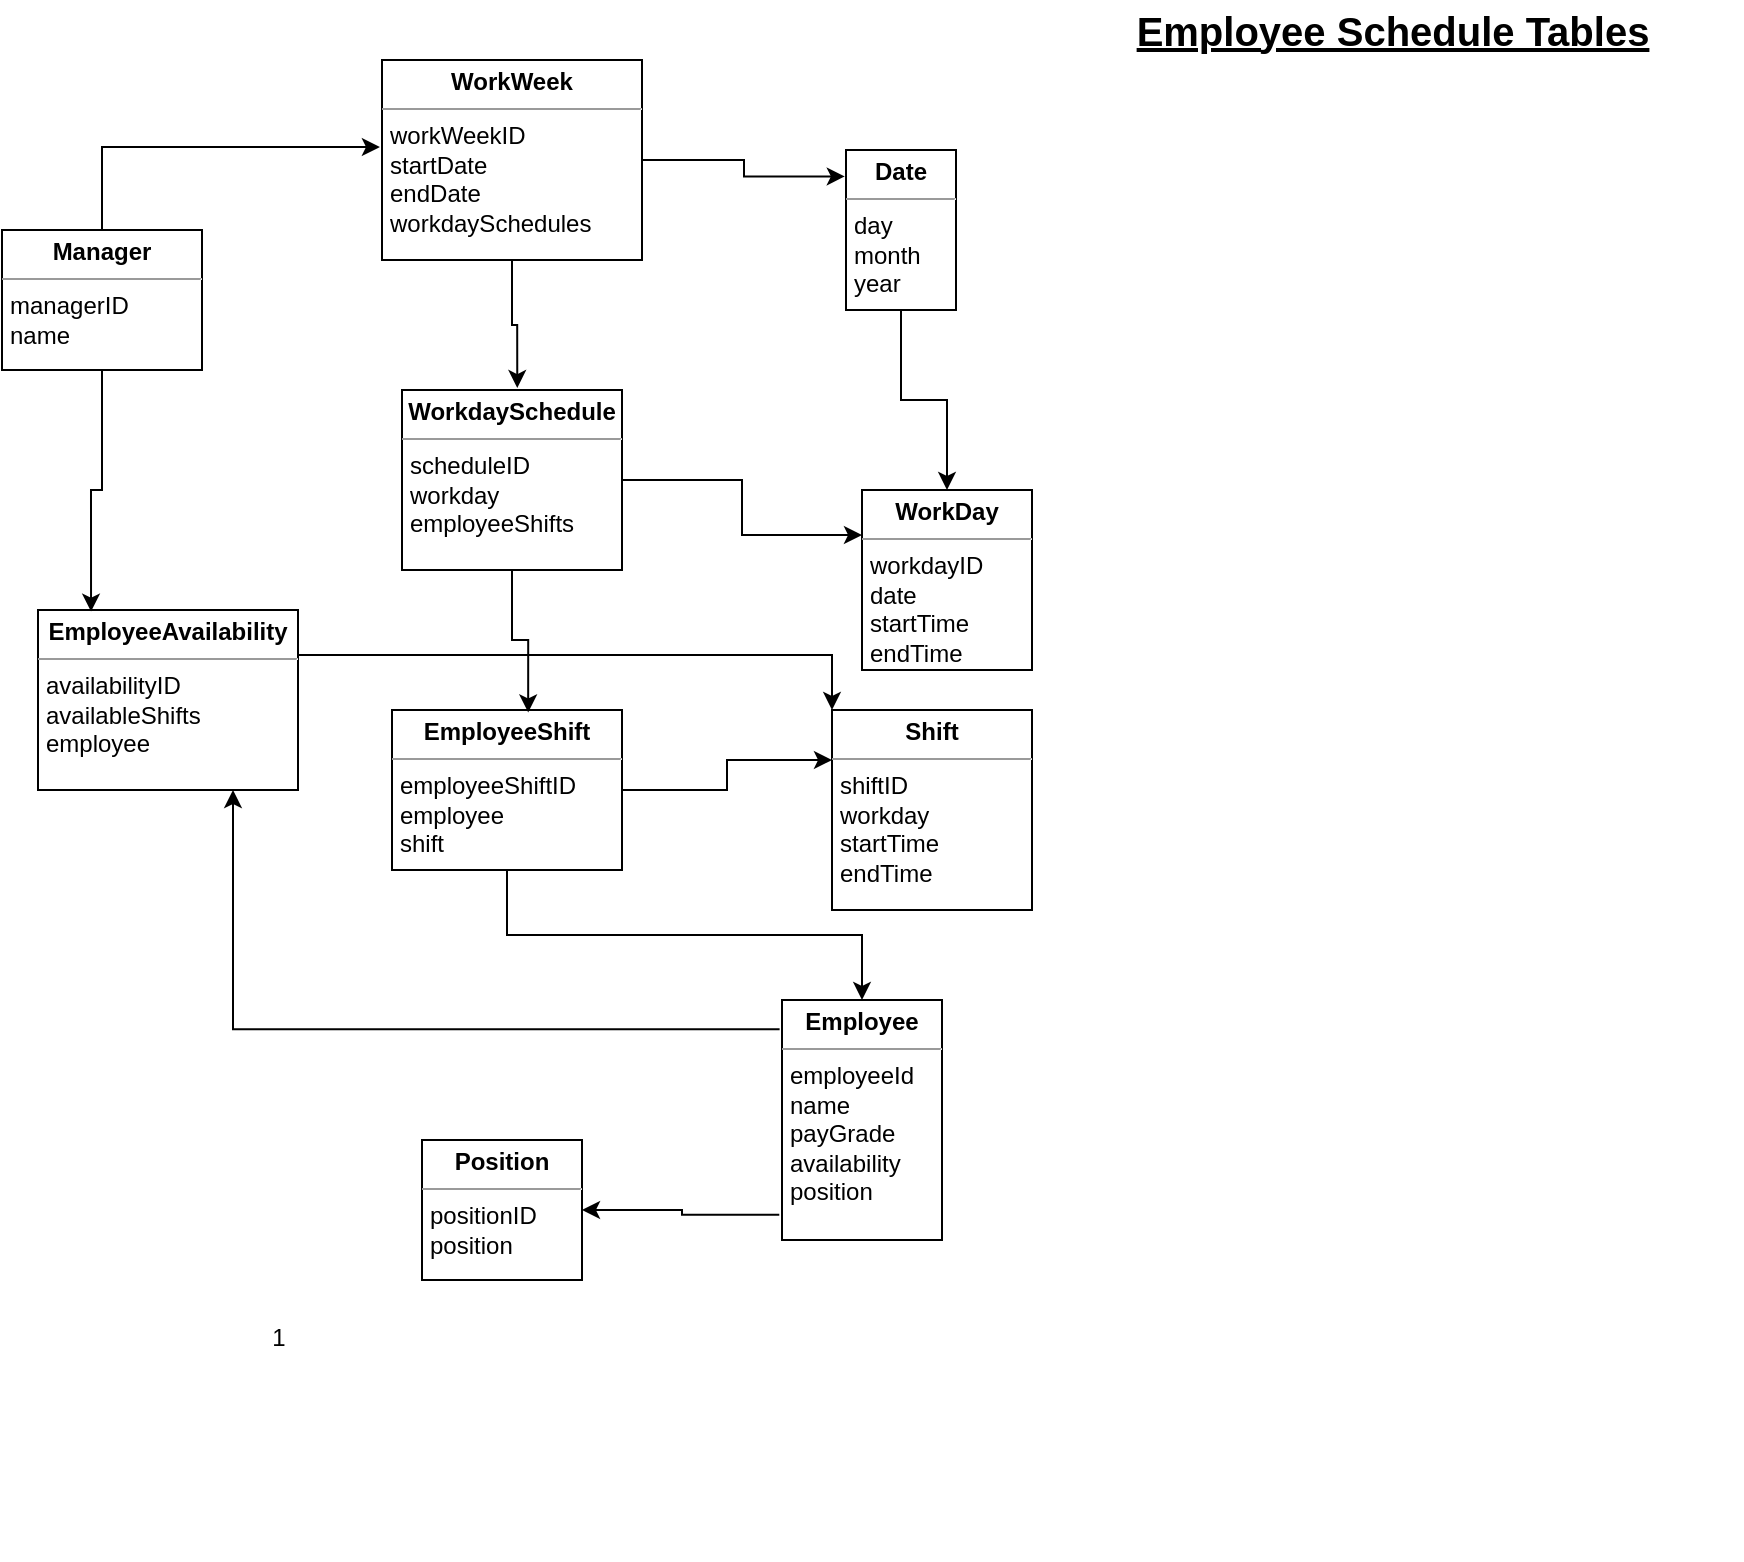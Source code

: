 <mxfile version="17.1.3" type="google" pages="4"><diagram id="C5RBs43oDa-KdzZeNtuy" name="Employee Schedule"><mxGraphModel grid="1" gridSize="10" guides="1" tooltips="1" connect="1" arrows="1" page="1" fold="1" pageScale="1" pageWidth="1169" pageHeight="827" math="0" shadow="0"><root><mxCell id="WIyWlLk6GJQsqaUBKTNV-0"/><mxCell id="WIyWlLk6GJQsqaUBKTNV-1" parent="WIyWlLk6GJQsqaUBKTNV-0"/><mxCell id="NzSDlfc_9E-A6BKNb-cK-6" value="" style="group" connectable="0" vertex="1" parent="WIyWlLk6GJQsqaUBKTNV-1"><mxGeometry x="-1110" y="20" width="870" height="780" as="geometry"/></mxCell><mxCell id="8jiOzHcj_IJaWcuc78f1-47" value="1" style="text;html=1;align=center;verticalAlign=middle;resizable=0;points=[];autosize=1;strokeColor=none;fillColor=none;" vertex="1" parent="NzSDlfc_9E-A6BKNb-cK-6"><mxGeometry x="128" y="659" width="20" height="20" as="geometry"/></mxCell><mxCell id="NzSDlfc_9E-A6BKNb-cK-5" value="" style="group" connectable="0" vertex="1" parent="NzSDlfc_9E-A6BKNb-cK-6"><mxGeometry width="870" height="780" as="geometry"/></mxCell><mxCell id="8jiOzHcj_IJaWcuc78f1-1" value="&lt;p style=&quot;margin: 0px ; margin-top: 4px ; text-align: center&quot;&gt;&lt;b&gt;EmployeeAvailability&lt;/b&gt;&lt;/p&gt;&lt;hr size=&quot;1&quot;&gt;&lt;p style=&quot;margin: 0px ; margin-left: 4px&quot;&gt;availabilityID&lt;/p&gt;&lt;p style=&quot;margin: 0px ; margin-left: 4px&quot;&gt;availableShifts&lt;/p&gt;&lt;p style=&quot;margin: 0px ; margin-left: 4px&quot;&gt;employee&lt;/p&gt;" style="verticalAlign=top;align=left;overflow=fill;fontSize=12;fontFamily=Helvetica;html=1;" vertex="1" parent="NzSDlfc_9E-A6BKNb-cK-5"><mxGeometry x="18" y="305" width="130" height="90" as="geometry"/></mxCell><mxCell id="8jiOzHcj_IJaWcuc78f1-4" value="&lt;p style=&quot;margin: 0px ; margin-top: 4px ; text-align: center&quot;&gt;&lt;b&gt;EmployeeShift&lt;/b&gt;&lt;/p&gt;&lt;hr size=&quot;1&quot;&gt;&lt;p style=&quot;margin: 0px ; margin-left: 4px&quot;&gt;employeeShiftID&lt;/p&gt;&lt;p style=&quot;margin: 0px ; margin-left: 4px&quot;&gt;employee&lt;/p&gt;&lt;p style=&quot;margin: 0px ; margin-left: 4px&quot;&gt;shift&lt;/p&gt;" style="verticalAlign=top;align=left;overflow=fill;fontSize=12;fontFamily=Helvetica;html=1;" vertex="1" parent="NzSDlfc_9E-A6BKNb-cK-5"><mxGeometry x="195" y="355" width="115" height="80" as="geometry"/></mxCell><mxCell id="8jiOzHcj_IJaWcuc78f1-6" value="&lt;p style=&quot;margin: 0px ; margin-top: 4px ; text-align: center&quot;&gt;&lt;b&gt;Shift&lt;/b&gt;&lt;/p&gt;&lt;hr size=&quot;1&quot;&gt;&lt;p style=&quot;margin: 0px ; margin-left: 4px&quot;&gt;shiftID&lt;/p&gt;&lt;p style=&quot;margin: 0px ; margin-left: 4px&quot;&gt;workday&lt;/p&gt;&lt;p style=&quot;margin: 0px ; margin-left: 4px&quot;&gt;startTime&lt;/p&gt;&lt;p style=&quot;margin: 0px ; margin-left: 4px&quot;&gt;endTime&lt;/p&gt;" style="verticalAlign=top;align=left;overflow=fill;fontSize=12;fontFamily=Helvetica;html=1;" vertex="1" parent="NzSDlfc_9E-A6BKNb-cK-5"><mxGeometry x="415" y="355" width="100" height="100" as="geometry"/></mxCell><mxCell id="NzSDlfc_9E-A6BKNb-cK-4" style="edgeStyle=orthogonalEdgeStyle;rounded=0;orthogonalLoop=1;jettySize=auto;html=1;exitX=1;exitY=0.25;exitDx=0;exitDy=0;entryX=0;entryY=0;entryDx=0;entryDy=0;" edge="1" parent="NzSDlfc_9E-A6BKNb-cK-5" source="8jiOzHcj_IJaWcuc78f1-1" target="8jiOzHcj_IJaWcuc78f1-6"><mxGeometry relative="1" as="geometry"/></mxCell><mxCell id="NzSDlfc_9E-A6BKNb-cK-3" style="edgeStyle=orthogonalEdgeStyle;rounded=0;orthogonalLoop=1;jettySize=auto;html=1;exitX=1;exitY=0.5;exitDx=0;exitDy=0;entryX=0;entryY=0.25;entryDx=0;entryDy=0;" edge="1" parent="NzSDlfc_9E-A6BKNb-cK-5" source="8jiOzHcj_IJaWcuc78f1-4" target="8jiOzHcj_IJaWcuc78f1-6"><mxGeometry relative="1" as="geometry"/></mxCell><mxCell id="8jiOzHcj_IJaWcuc78f1-8" value="&lt;p style=&quot;margin: 0px ; margin-top: 4px ; text-align: center&quot;&gt;&lt;b&gt;WorkDay&lt;/b&gt;&lt;/p&gt;&lt;hr size=&quot;1&quot;&gt;&lt;p style=&quot;margin: 0px ; margin-left: 4px&quot;&gt;workdayID&lt;/p&gt;&lt;p style=&quot;margin: 0px ; margin-left: 4px&quot;&gt;date&lt;/p&gt;&lt;p style=&quot;margin: 0px ; margin-left: 4px&quot;&gt;startTime&lt;/p&gt;&lt;p style=&quot;margin: 0px ; margin-left: 4px&quot;&gt;endTime&lt;/p&gt;" style="verticalAlign=top;align=left;overflow=fill;fontSize=12;fontFamily=Helvetica;html=1;" vertex="1" parent="NzSDlfc_9E-A6BKNb-cK-5"><mxGeometry x="430" y="245" width="85" height="90" as="geometry"/></mxCell><mxCell id="NzSDlfc_9E-A6BKNb-cK-1" style="edgeStyle=orthogonalEdgeStyle;rounded=0;orthogonalLoop=1;jettySize=auto;html=1;exitX=0.5;exitY=1;exitDx=0;exitDy=0;entryX=0.5;entryY=0;entryDx=0;entryDy=0;" edge="1" parent="NzSDlfc_9E-A6BKNb-cK-5" source="8jiOzHcj_IJaWcuc78f1-9" target="8jiOzHcj_IJaWcuc78f1-8"><mxGeometry relative="1" as="geometry"/></mxCell><mxCell id="8jiOzHcj_IJaWcuc78f1-9" value="&lt;p style=&quot;margin: 0px ; margin-top: 4px ; text-align: center&quot;&gt;&lt;b&gt;Date&lt;/b&gt;&lt;/p&gt;&lt;hr size=&quot;1&quot;&gt;&lt;p style=&quot;margin: 0px ; margin-left: 4px&quot;&gt;&lt;span&gt;day&lt;/span&gt;&lt;/p&gt;&lt;p style=&quot;margin: 0px 0px 0px 4px&quot;&gt;month&lt;/p&gt;&lt;p style=&quot;margin: 0px 0px 0px 4px&quot;&gt;year&lt;/p&gt;" style="verticalAlign=top;align=left;overflow=fill;fontSize=12;fontFamily=Helvetica;html=1;" vertex="1" parent="NzSDlfc_9E-A6BKNb-cK-5"><mxGeometry x="422" y="75" width="55" height="80" as="geometry"/></mxCell><mxCell id="8jiOzHcj_IJaWcuc78f1-11" style="edgeStyle=orthogonalEdgeStyle;rounded=0;orthogonalLoop=1;jettySize=auto;html=1;exitX=0.5;exitY=1;exitDx=0;exitDy=0;entryX=0.592;entryY=0.015;entryDx=0;entryDy=0;entryPerimeter=0;" edge="1" parent="NzSDlfc_9E-A6BKNb-cK-5" source="8jiOzHcj_IJaWcuc78f1-13" target="8jiOzHcj_IJaWcuc78f1-4"><mxGeometry relative="1" as="geometry"/></mxCell><mxCell id="NzSDlfc_9E-A6BKNb-cK-2" style="edgeStyle=orthogonalEdgeStyle;rounded=0;orthogonalLoop=1;jettySize=auto;html=1;exitX=1;exitY=0.5;exitDx=0;exitDy=0;entryX=0;entryY=0.25;entryDx=0;entryDy=0;" edge="1" parent="NzSDlfc_9E-A6BKNb-cK-5" source="8jiOzHcj_IJaWcuc78f1-13" target="8jiOzHcj_IJaWcuc78f1-8"><mxGeometry relative="1" as="geometry"/></mxCell><mxCell id="8jiOzHcj_IJaWcuc78f1-13" value="&lt;p style=&quot;margin: 0px ; margin-top: 4px ; text-align: center&quot;&gt;&lt;b&gt;WorkdaySchedule&lt;/b&gt;&lt;/p&gt;&lt;hr size=&quot;1&quot;&gt;&lt;p style=&quot;margin: 0px ; margin-left: 4px&quot;&gt;scheduleID&lt;/p&gt;&lt;p style=&quot;margin: 0px ; margin-left: 4px&quot;&gt;workday&lt;/p&gt;&lt;p style=&quot;margin: 0px ; margin-left: 4px&quot;&gt;employeeShifts&lt;/p&gt;" style="verticalAlign=top;align=left;overflow=fill;fontSize=12;fontFamily=Helvetica;html=1;" vertex="1" parent="NzSDlfc_9E-A6BKNb-cK-5"><mxGeometry x="200" y="195" width="110" height="90" as="geometry"/></mxCell><mxCell id="8jiOzHcj_IJaWcuc78f1-14" style="edgeStyle=orthogonalEdgeStyle;rounded=0;orthogonalLoop=1;jettySize=auto;html=1;exitX=0.5;exitY=1;exitDx=0;exitDy=0;entryX=0.524;entryY=-0.011;entryDx=0;entryDy=0;entryPerimeter=0;" edge="1" parent="NzSDlfc_9E-A6BKNb-cK-5" source="8jiOzHcj_IJaWcuc78f1-16" target="8jiOzHcj_IJaWcuc78f1-13"><mxGeometry relative="1" as="geometry"/></mxCell><mxCell id="8jiOzHcj_IJaWcuc78f1-15" style="edgeStyle=orthogonalEdgeStyle;rounded=0;orthogonalLoop=1;jettySize=auto;html=1;exitX=1;exitY=0.5;exitDx=0;exitDy=0;entryX=-0.011;entryY=0.165;entryDx=0;entryDy=0;entryPerimeter=0;" edge="1" parent="NzSDlfc_9E-A6BKNb-cK-5" source="8jiOzHcj_IJaWcuc78f1-16" target="8jiOzHcj_IJaWcuc78f1-9"><mxGeometry relative="1" as="geometry"/></mxCell><mxCell id="8jiOzHcj_IJaWcuc78f1-16" value="&lt;p style=&quot;margin: 0px ; margin-top: 4px ; text-align: center&quot;&gt;&lt;b&gt;WorkWeek&lt;/b&gt;&lt;/p&gt;&lt;hr size=&quot;1&quot;&gt;&lt;p style=&quot;margin: 0px ; margin-left: 4px&quot;&gt;workWeekID&lt;/p&gt;&lt;p style=&quot;margin: 0px ; margin-left: 4px&quot;&gt;startDate&lt;/p&gt;&lt;p style=&quot;margin: 0px ; margin-left: 4px&quot;&gt;endDate&lt;/p&gt;&lt;p style=&quot;margin: 0px ; margin-left: 4px&quot;&gt;workdaySchedules&lt;/p&gt;" style="verticalAlign=top;align=left;overflow=fill;fontSize=12;fontFamily=Helvetica;html=1;" vertex="1" parent="NzSDlfc_9E-A6BKNb-cK-5"><mxGeometry x="190" y="30" width="130" height="100" as="geometry"/></mxCell><mxCell id="8jiOzHcj_IJaWcuc78f1-17" style="edgeStyle=orthogonalEdgeStyle;rounded=0;orthogonalLoop=1;jettySize=auto;html=1;exitX=0.5;exitY=1;exitDx=0;exitDy=0;entryX=0.204;entryY=0.009;entryDx=0;entryDy=0;entryPerimeter=0;" edge="1" parent="NzSDlfc_9E-A6BKNb-cK-5" source="8jiOzHcj_IJaWcuc78f1-19" target="8jiOzHcj_IJaWcuc78f1-1"><mxGeometry relative="1" as="geometry"/></mxCell><mxCell id="8jiOzHcj_IJaWcuc78f1-18" style="edgeStyle=orthogonalEdgeStyle;rounded=0;orthogonalLoop=1;jettySize=auto;html=1;exitX=0.5;exitY=0;exitDx=0;exitDy=0;entryX=-0.008;entryY=0.435;entryDx=0;entryDy=0;entryPerimeter=0;" edge="1" parent="NzSDlfc_9E-A6BKNb-cK-5" source="8jiOzHcj_IJaWcuc78f1-19" target="8jiOzHcj_IJaWcuc78f1-16"><mxGeometry relative="1" as="geometry"/></mxCell><mxCell id="8jiOzHcj_IJaWcuc78f1-19" value="&lt;p style=&quot;margin: 0px ; margin-top: 4px ; text-align: center&quot;&gt;&lt;b&gt;Manager&lt;/b&gt;&lt;/p&gt;&lt;hr size=&quot;1&quot;&gt;&lt;p style=&quot;margin: 0px ; margin-left: 4px&quot;&gt;managerID&lt;/p&gt;&lt;p style=&quot;margin: 0px ; margin-left: 4px&quot;&gt;name&lt;/p&gt;&lt;p style=&quot;margin: 0px ; margin-left: 4px&quot;&gt;&lt;br&gt;&lt;/p&gt;" style="verticalAlign=top;align=left;overflow=fill;fontSize=12;fontFamily=Helvetica;html=1;" vertex="1" parent="NzSDlfc_9E-A6BKNb-cK-5"><mxGeometry y="115" width="100" height="70" as="geometry"/></mxCell><mxCell id="8jiOzHcj_IJaWcuc78f1-68" value="&lt;b&gt;&lt;u&gt;Employee Schedule Tables&lt;/u&gt;&lt;/b&gt;" style="text;html=1;align=center;verticalAlign=middle;resizable=0;points=[];autosize=1;strokeColor=none;fillColor=none;fontSize=20;" vertex="1" parent="NzSDlfc_9E-A6BKNb-cK-5"><mxGeometry x="560" width="270" height="30" as="geometry"/></mxCell><mxCell id="8jiOzHcj_IJaWcuc78f1-50" value="" style="group" connectable="0" vertex="1" parent="NzSDlfc_9E-A6BKNb-cK-5"><mxGeometry x="60" y="410" width="590" height="370" as="geometry"/></mxCell><mxCell id="8jiOzHcj_IJaWcuc78f1-51" value="&lt;p style=&quot;margin: 0px ; margin-top: 4px ; text-align: center&quot;&gt;&lt;b&gt;Employee&lt;/b&gt;&lt;/p&gt;&lt;hr size=&quot;1&quot;&gt;&lt;p style=&quot;margin: 0px ; margin-left: 4px&quot;&gt;employeeId&lt;/p&gt;&lt;p style=&quot;margin: 0px ; margin-left: 4px&quot;&gt;name&lt;/p&gt;&lt;p style=&quot;margin: 0px ; margin-left: 4px&quot;&gt;payGrade&lt;/p&gt;&lt;p style=&quot;margin: 0px ; margin-left: 4px&quot;&gt;availability&lt;/p&gt;&lt;p style=&quot;margin: 0px ; margin-left: 4px&quot;&gt;position&lt;/p&gt;" style="verticalAlign=top;align=left;overflow=fill;fontSize=12;fontFamily=Helvetica;html=1;" vertex="1" parent="8jiOzHcj_IJaWcuc78f1-50"><mxGeometry x="330" y="90" width="80" height="120" as="geometry"/></mxCell><mxCell id="8jiOzHcj_IJaWcuc78f1-52" value="&lt;p style=&quot;margin: 0px ; margin-top: 4px ; text-align: center&quot;&gt;&lt;b&gt;Position&lt;/b&gt;&lt;/p&gt;&lt;hr size=&quot;1&quot;&gt;&lt;p style=&quot;margin: 0px ; margin-left: 4px&quot;&gt;positionID&lt;/p&gt;&lt;p style=&quot;margin: 0px ; margin-left: 4px&quot;&gt;position&lt;/p&gt;" style="verticalAlign=top;align=left;overflow=fill;fontSize=12;fontFamily=Helvetica;html=1;" vertex="1" parent="8jiOzHcj_IJaWcuc78f1-50"><mxGeometry x="150" y="160" width="80" height="70" as="geometry"/></mxCell><mxCell id="8jiOzHcj_IJaWcuc78f1-53" style="edgeStyle=orthogonalEdgeStyle;rounded=0;orthogonalLoop=1;jettySize=auto;html=1;exitX=-0.017;exitY=0.895;exitDx=0;exitDy=0;entryX=1;entryY=0.5;entryDx=0;entryDy=0;exitPerimeter=0;" edge="1" parent="8jiOzHcj_IJaWcuc78f1-50" source="8jiOzHcj_IJaWcuc78f1-51" target="8jiOzHcj_IJaWcuc78f1-52"><mxGeometry relative="1" as="geometry"/></mxCell><mxCell id="8jiOzHcj_IJaWcuc78f1-2" style="edgeStyle=orthogonalEdgeStyle;rounded=0;orthogonalLoop=1;jettySize=auto;html=1;exitX=-0.015;exitY=0.122;exitDx=0;exitDy=0;entryX=0.75;entryY=1;entryDx=0;entryDy=0;exitPerimeter=0;" edge="1" parent="NzSDlfc_9E-A6BKNb-cK-5" source="8jiOzHcj_IJaWcuc78f1-51" target="8jiOzHcj_IJaWcuc78f1-1"><mxGeometry relative="1" as="geometry"/></mxCell><mxCell id="8jiOzHcj_IJaWcuc78f1-69" style="edgeStyle=orthogonalEdgeStyle;rounded=0;orthogonalLoop=1;jettySize=auto;html=1;exitX=0.5;exitY=1;exitDx=0;exitDy=0;entryX=0.5;entryY=0;entryDx=0;entryDy=0;" edge="1" parent="NzSDlfc_9E-A6BKNb-cK-5" source="8jiOzHcj_IJaWcuc78f1-4" target="8jiOzHcj_IJaWcuc78f1-51"><mxGeometry relative="1" as="geometry"/></mxCell></root></mxGraphModel></diagram><diagram id="Nsyc-Ehpn8bbCXjUbCZs" name="Reservations and Tables"><mxGraphModel grid="1" gridSize="10" guides="1" tooltips="1" connect="1" arrows="1" page="1" fold="1" pageScale="1" pageWidth="1100" pageHeight="850" math="0" shadow="0"><root><mxCell id="SaSUwo2gwhYT_R79XDU6-0"/><mxCell id="SaSUwo2gwhYT_R79XDU6-1" parent="SaSUwo2gwhYT_R79XDU6-0"/><mxCell id="ZOsoFyjboy1UtVs_BLbe-10" style="edgeStyle=orthogonalEdgeStyle;rounded=0;orthogonalLoop=1;jettySize=auto;html=1;entryX=0.6;entryY=1.022;entryDx=0;entryDy=0;entryPerimeter=0;endArrow=none;endFill=0;" parent="SaSUwo2gwhYT_R79XDU6-1" source="ZOsoFyjboy1UtVs_BLbe-0" target="ZOsoFyjboy1UtVs_BLbe-2" edge="1"><mxGeometry relative="1" as="geometry"/></mxCell><mxCell id="ZOsoFyjboy1UtVs_BLbe-0" value="&lt;p style=&quot;margin: 0px ; margin-top: 6px ; text-align: center&quot;&gt;&lt;b&gt;ReservationSystem&lt;/b&gt;&lt;br&gt;&lt;/p&gt;&lt;hr&gt;&lt;p style=&quot;margin: 0px ; margin-left: 8px&quot;&gt;systemId&lt;/p&gt;&lt;p style=&quot;margin: 0px ; margin-left: 8px&quot;&gt;policyId&lt;/p&gt;&lt;p style=&quot;margin: 0px ; margin-left: 8px&quot;&gt;reservationId&lt;br&gt;&lt;/p&gt;&lt;p style=&quot;margin: 0px ; margin-left: 8px&quot;&gt;&lt;br&gt;&lt;/p&gt;" style="align=left;overflow=fill;html=1;dropTarget=0;" parent="SaSUwo2gwhYT_R79XDU6-1" vertex="1"><mxGeometry x="410" y="190" width="130" height="90" as="geometry"/></mxCell><mxCell id="ZOsoFyjboy1UtVs_BLbe-17" style="edgeStyle=orthogonalEdgeStyle;rounded=0;orthogonalLoop=1;jettySize=auto;html=1;endArrow=none;endFill=0;" parent="SaSUwo2gwhYT_R79XDU6-1" source="ZOsoFyjboy1UtVs_BLbe-1" target="ZOsoFyjboy1UtVs_BLbe-0" edge="1"><mxGeometry relative="1" as="geometry"/></mxCell><mxCell id="ZOsoFyjboy1UtVs_BLbe-1" value="&lt;p style=&quot;margin: 0px ; margin-top: 6px ; text-align: center&quot;&gt;&lt;b&gt;ResturantStore&lt;/b&gt;&lt;br&gt;&lt;/p&gt;&lt;hr&gt;&lt;p style=&quot;margin: 0px ; margin-left: 8px&quot;&gt;storeId&lt;/p&gt;&lt;p style=&quot;margin: 0px ; margin-left: 8px&quot;&gt;Name&lt;/p&gt;&lt;p style=&quot;margin: 0px ; margin-left: 8px&quot;&gt;reservationSystem&lt;br&gt;&lt;/p&gt;&lt;p style=&quot;margin: 0px ; margin-left: 8px&quot;&gt;&lt;br&gt;&lt;/p&gt;" style="align=left;overflow=fill;html=1;dropTarget=0;" parent="SaSUwo2gwhYT_R79XDU6-1" vertex="1"><mxGeometry x="200" y="190" width="110" height="90" as="geometry"/></mxCell><mxCell id="ZOsoFyjboy1UtVs_BLbe-2" value="&lt;p style=&quot;margin: 0px ; margin-top: 6px ; text-align: center&quot;&gt;&lt;b&gt;ReservationPolicy&lt;/b&gt;&lt;br&gt;&lt;/p&gt;&lt;hr&gt;&lt;p style=&quot;margin: 0px ; margin-left: 8px&quot;&gt;policyId&lt;/p&gt;&lt;p style=&quot;margin: 0px ; margin-left: 8px&quot;&gt;isTimeLimit&lt;/p&gt;&lt;p style=&quot;margin: 0px ; margin-left: 8px&quot;&gt;rate_limit&lt;/p&gt;&lt;p style=&quot;margin: 0px ; margin-left: 8px&quot;&gt;...&lt;br&gt;&lt;/p&gt;&lt;p style=&quot;margin: 0px ; margin-left: 8px&quot;&gt;&lt;br&gt;&lt;/p&gt;" style="align=left;overflow=fill;html=1;dropTarget=0;" parent="SaSUwo2gwhYT_R79XDU6-1" vertex="1"><mxGeometry x="409" y="20" width="110" height="100" as="geometry"/></mxCell><mxCell id="ZOsoFyjboy1UtVs_BLbe-13" style="edgeStyle=orthogonalEdgeStyle;rounded=0;orthogonalLoop=1;jettySize=auto;html=1;entryX=0.5;entryY=1;entryDx=0;entryDy=0;endArrow=none;endFill=0;" parent="SaSUwo2gwhYT_R79XDU6-1" source="ZOsoFyjboy1UtVs_BLbe-4" target="ZOsoFyjboy1UtVs_BLbe-11" edge="1"><mxGeometry relative="1" as="geometry"/></mxCell><mxCell id="ZOsoFyjboy1UtVs_BLbe-4" value="&lt;p style=&quot;margin: 0px ; margin-top: 6px ; text-align: center&quot;&gt;&lt;b&gt;ReservationCust&lt;/b&gt;&lt;br&gt;&lt;/p&gt;&lt;hr&gt;&lt;p style=&quot;margin: 0px ; margin-left: 8px&quot;&gt;reservationId&lt;/p&gt;&lt;p style=&quot;margin: 0px ; margin-left: 8px&quot;&gt;customerId&lt;br&gt;&lt;/p&gt;&lt;p style=&quot;margin: 0px ; margin-left: 8px&quot;&gt;&lt;br&gt;&lt;/p&gt;" style="align=left;overflow=fill;html=1;dropTarget=0;" parent="SaSUwo2gwhYT_R79XDU6-1" vertex="1"><mxGeometry x="420" y="510" width="110" height="90" as="geometry"/></mxCell><mxCell id="ZOsoFyjboy1UtVs_BLbe-12" style="edgeStyle=orthogonalEdgeStyle;rounded=0;orthogonalLoop=1;jettySize=auto;html=1;entryX=0.5;entryY=1;entryDx=0;entryDy=0;endArrow=none;endFill=0;" parent="SaSUwo2gwhYT_R79XDU6-1" source="ZOsoFyjboy1UtVs_BLbe-5" target="ZOsoFyjboy1UtVs_BLbe-4" edge="1"><mxGeometry relative="1" as="geometry"/></mxCell><mxCell id="ZOsoFyjboy1UtVs_BLbe-5" value="&lt;p style=&quot;margin: 0px ; margin-top: 6px ; text-align: center&quot;&gt;&lt;b&gt;Customer&lt;/b&gt;&lt;br&gt;&lt;/p&gt;&lt;hr&gt;&lt;p style=&quot;margin: 0px ; margin-left: 8px&quot;&gt;customerId&lt;br&gt;&lt;/p&gt;&lt;p style=&quot;margin: 0px ; margin-left: 8px&quot;&gt;name&lt;/p&gt;&lt;p style=&quot;margin: 0px ; margin-left: 8px&quot;&gt;&lt;br&gt;&lt;/p&gt;" style="align=left;overflow=fill;html=1;dropTarget=0;" parent="SaSUwo2gwhYT_R79XDU6-1" vertex="1"><mxGeometry x="420" y="650" width="110" height="90" as="geometry"/></mxCell><mxCell id="ZOsoFyjboy1UtVs_BLbe-6" value="&lt;p style=&quot;margin: 0px ; margin-top: 6px ; text-align: center&quot;&gt;&lt;b&gt;Timeline&lt;/b&gt;&lt;br&gt;&lt;/p&gt;&lt;hr&gt;&lt;p style=&quot;margin: 0px ; margin-left: 8px&quot;&gt;initial&lt;/p&gt;&lt;p style=&quot;margin: 0px ; margin-left: 8px&quot;&gt;date&lt;br&gt;&lt;/p&gt;&lt;p style=&quot;margin: 0px ; margin-left: 8px&quot;&gt;timeStart&lt;/p&gt;&lt;p style=&quot;margin: 0px ; margin-left: 8px&quot;&gt;timeEnd&lt;br&gt;&lt;/p&gt;" style="align=left;overflow=fill;html=1;dropTarget=0;" parent="SaSUwo2gwhYT_R79XDU6-1" vertex="1"><mxGeometry x="639" y="355" width="110" height="100" as="geometry"/></mxCell><mxCell id="ZOsoFyjboy1UtVs_BLbe-15" style="edgeStyle=orthogonalEdgeStyle;rounded=0;orthogonalLoop=1;jettySize=auto;html=1;entryX=0;entryY=0.5;entryDx=0;entryDy=0;endArrow=none;endFill=0;" parent="SaSUwo2gwhYT_R79XDU6-1" source="ZOsoFyjboy1UtVs_BLbe-7" target="ZOsoFyjboy1UtVs_BLbe-11" edge="1"><mxGeometry relative="1" as="geometry"/></mxCell><mxCell id="ZOsoFyjboy1UtVs_BLbe-7" value="&lt;p style=&quot;margin: 0px ; margin-top: 6px ; text-align: center&quot;&gt;&lt;b&gt;Table&lt;/b&gt;&lt;br&gt;&lt;/p&gt;&lt;hr&gt;&lt;p style=&quot;margin: 0px ; margin-left: 8px&quot;&gt;tableId&lt;/p&gt;&lt;p style=&quot;margin: 0px ; margin-left: 8px&quot;&gt;code&lt;/p&gt;&lt;p style=&quot;margin: 0px ; margin-left: 8px&quot;&gt;capacity&lt;br&gt;&lt;/p&gt;&lt;p style=&quot;margin: 0px ; margin-left: 8px&quot;&gt;&lt;br&gt;&lt;/p&gt;" style="align=left;overflow=fill;html=1;dropTarget=0;" parent="SaSUwo2gwhYT_R79XDU6-1" vertex="1"><mxGeometry x="200" y="360" width="110" height="90" as="geometry"/></mxCell><mxCell id="ZOsoFyjboy1UtVs_BLbe-14" style="edgeStyle=orthogonalEdgeStyle;rounded=0;orthogonalLoop=1;jettySize=auto;html=1;endArrow=none;endFill=0;" parent="SaSUwo2gwhYT_R79XDU6-1" source="ZOsoFyjboy1UtVs_BLbe-11" target="ZOsoFyjboy1UtVs_BLbe-0" edge="1"><mxGeometry relative="1" as="geometry"/></mxCell><mxCell id="ZOsoFyjboy1UtVs_BLbe-16" style="edgeStyle=orthogonalEdgeStyle;rounded=0;orthogonalLoop=1;jettySize=auto;html=1;entryX=0;entryY=0.5;entryDx=0;entryDy=0;endArrow=none;endFill=0;" parent="SaSUwo2gwhYT_R79XDU6-1" source="ZOsoFyjboy1UtVs_BLbe-11" target="ZOsoFyjboy1UtVs_BLbe-6" edge="1"><mxGeometry relative="1" as="geometry"/></mxCell><mxCell id="ZOsoFyjboy1UtVs_BLbe-11" value="&lt;p style=&quot;margin: 0px ; margin-top: 6px ; text-align: center&quot;&gt;&lt;b&gt;Reservation&lt;/b&gt;&lt;br&gt;&lt;/p&gt;&lt;hr&gt;&lt;p style=&quot;margin: 0px ; margin-left: 8px&quot;&gt;reservationId&lt;/p&gt;&lt;p style=&quot;margin: 0px ; margin-left: 8px&quot;&gt;tableId&lt;/p&gt;&lt;p style=&quot;margin: 0px ; margin-left: 8px&quot;&gt;timeId&lt;br&gt;&lt;/p&gt;&lt;p style=&quot;margin: 0px ; margin-left: 8px&quot;&gt;party_count&lt;br&gt;&lt;/p&gt;&lt;p style=&quot;margin: 0px ; margin-left: 8px&quot;&gt;&lt;br&gt;&lt;/p&gt;" style="align=left;overflow=fill;html=1;dropTarget=0;" parent="SaSUwo2gwhYT_R79XDU6-1" vertex="1"><mxGeometry x="420" y="355" width="110" height="100" as="geometry"/></mxCell><mxCell id="MvD65KSLAvtvYbJ94CJT-0" value="&lt;font style=&quot;font-size: 20px&quot;&gt;&lt;b&gt;&lt;u&gt;Reservations and Tables Table&lt;/u&gt;&lt;/b&gt;&lt;/font&gt;" style="text;html=1;align=center;verticalAlign=middle;resizable=0;points=[];autosize=1;strokeColor=none;fillColor=none;" vertex="1" parent="SaSUwo2gwhYT_R79XDU6-1"><mxGeometry x="655" y="50" width="310" height="20" as="geometry"/></mxCell></root></mxGraphModel></diagram><diagram id="W6A03S4-lLbYA16ht66s" name="Ordering"><mxGraphModel grid="1" gridSize="10" guides="1" tooltips="1" connect="1" arrows="1" page="1" fold="1" pageScale="1" pageWidth="1100" pageHeight="850" math="0" shadow="0"><root><mxCell id="zEERlBTuNcihI573BYoA-0"/><mxCell id="zEERlBTuNcihI573BYoA-1" parent="zEERlBTuNcihI573BYoA-0"/><mxCell id="MZzvOO8zt0Q3UwBPbRct-0" value="" style="group" connectable="0" vertex="1" parent="zEERlBTuNcihI573BYoA-1"><mxGeometry x="60" y="10" width="850" height="830" as="geometry"/></mxCell><mxCell id="v-AFVKOQE7vqgmKwwzWV-0" value="&lt;p style=&quot;margin: 0px ; margin-top: 6px ; text-align: center&quot;&gt;&lt;b&gt;ThirdPartyProvider&lt;/b&gt;&lt;br&gt;&lt;/p&gt;&lt;hr&gt;&lt;p style=&quot;margin: 0px ; margin-left: 8px&quot;&gt;ttpId&lt;/p&gt;&lt;p style=&quot;margin: 0px ; margin-left: 8px&quot;&gt;integrationId&lt;br&gt;&lt;/p&gt;&lt;p style=&quot;margin: 0px ; margin-left: 8px&quot;&gt;date&lt;br&gt;&lt;/p&gt;&lt;p style=&quot;margin: 0px ; margin-left: 8px&quot;&gt;&lt;br&gt;&lt;/p&gt;" style="align=left;overflow=fill;html=1;dropTarget=0;" parent="MZzvOO8zt0Q3UwBPbRct-0" vertex="1"><mxGeometry x="206.757" y="135.116" width="126.351" height="86.86" as="geometry"/></mxCell><mxCell id="v-AFVKOQE7vqgmKwwzWV-5" style="edgeStyle=orthogonalEdgeStyle;rounded=0;orthogonalLoop=1;jettySize=auto;html=1;entryX=-0.009;entryY=0.611;entryDx=0;entryDy=0;entryPerimeter=0;endArrow=none;endFill=0;exitX=0.5;exitY=1;exitDx=0;exitDy=0;" parent="MZzvOO8zt0Q3UwBPbRct-0" source="v-AFVKOQE7vqgmKwwzWV-1" target="v-AFVKOQE7vqgmKwwzWV-0" edge="1"><mxGeometry relative="1" as="geometry"/></mxCell><mxCell id="v-AFVKOQE7vqgmKwwzWV-1" value="&lt;p style=&quot;margin: 0px ; margin-top: 6px ; text-align: center&quot;&gt;Grubhub&lt;br&gt;&lt;/p&gt;&lt;hr&gt;&lt;p style=&quot;margin: 0px ; margin-left: 8px&quot;&gt;id&lt;/p&gt;&lt;p style=&quot;margin: 0px ; margin-left: 8px&quot;&gt;token&lt;br&gt;&lt;/p&gt;&lt;p style=&quot;margin: 0px ; margin-left: 8px&quot;&gt;&lt;br&gt;&lt;/p&gt;" style="align=left;overflow=fill;html=1;dropTarget=0;" parent="MZzvOO8zt0Q3UwBPbRct-0" vertex="1"><mxGeometry width="126.351" height="86.86" as="geometry"/></mxCell><mxCell id="v-AFVKOQE7vqgmKwwzWV-6" style="edgeStyle=orthogonalEdgeStyle;rounded=0;orthogonalLoop=1;jettySize=auto;html=1;entryX=0.25;entryY=0;entryDx=0;entryDy=0;endArrow=none;endFill=0;" parent="MZzvOO8zt0Q3UwBPbRct-0" source="v-AFVKOQE7vqgmKwwzWV-2" target="v-AFVKOQE7vqgmKwwzWV-0" edge="1"><mxGeometry relative="1" as="geometry"/></mxCell><mxCell id="v-AFVKOQE7vqgmKwwzWV-2" value="&lt;p style=&quot;margin: 0px ; margin-top: 6px ; text-align: center&quot;&gt;&lt;b&gt;Doordash&lt;/b&gt;&lt;br&gt;&lt;/p&gt;&lt;hr&gt;&lt;p style=&quot;margin: 0px ; margin-left: 8px&quot;&gt;id&lt;/p&gt;&lt;p style=&quot;margin: 0px ; margin-left: 8px&quot;&gt;token&lt;br&gt;&lt;/p&gt;&lt;p style=&quot;margin: 0px ; margin-left: 8px&quot;&gt;&lt;br&gt;&lt;/p&gt;" style="align=left;overflow=fill;html=1;dropTarget=0;" parent="MZzvOO8zt0Q3UwBPbRct-0" vertex="1"><mxGeometry x="137.838" width="126.351" height="86.86" as="geometry"/></mxCell><mxCell id="v-AFVKOQE7vqgmKwwzWV-7" style="edgeStyle=orthogonalEdgeStyle;rounded=0;orthogonalLoop=1;jettySize=auto;html=1;entryX=0.75;entryY=0;entryDx=0;entryDy=0;endArrow=none;endFill=0;" parent="MZzvOO8zt0Q3UwBPbRct-0" source="v-AFVKOQE7vqgmKwwzWV-3" target="v-AFVKOQE7vqgmKwwzWV-0" edge="1"><mxGeometry relative="1" as="geometry"/></mxCell><mxCell id="v-AFVKOQE7vqgmKwwzWV-3" value="&lt;p style=&quot;margin: 0px ; margin-top: 6px ; text-align: center&quot;&gt;&lt;b&gt;UberEats&lt;/b&gt;&lt;br&gt;&lt;/p&gt;&lt;hr&gt;&lt;p style=&quot;margin: 0px ; margin-left: 8px&quot;&gt;id&lt;/p&gt;&lt;p style=&quot;margin: 0px ; margin-left: 8px&quot;&gt;token&lt;br&gt;&lt;/p&gt;&lt;p style=&quot;margin: 0px ; margin-left: 8px&quot;&gt;&lt;br&gt;&lt;/p&gt;" style="align=left;overflow=fill;html=1;dropTarget=0;" parent="MZzvOO8zt0Q3UwBPbRct-0" vertex="1"><mxGeometry x="275.676" width="126.351" height="86.86" as="geometry"/></mxCell><mxCell id="v-AFVKOQE7vqgmKwwzWV-8" style="edgeStyle=orthogonalEdgeStyle;rounded=0;orthogonalLoop=1;jettySize=auto;html=1;entryX=1;entryY=0.5;entryDx=0;entryDy=0;endArrow=none;endFill=0;" parent="MZzvOO8zt0Q3UwBPbRct-0" source="v-AFVKOQE7vqgmKwwzWV-4" target="v-AFVKOQE7vqgmKwwzWV-0" edge="1"><mxGeometry relative="1" as="geometry"><Array as="points"><mxPoint x="476.689" y="178.547"/></Array></mxGeometry></mxCell><mxCell id="v-AFVKOQE7vqgmKwwzWV-4" value="&lt;p style=&quot;margin: 0px ; margin-top: 6px ; text-align: center&quot;&gt;&lt;b&gt;Postmates&lt;/b&gt;&lt;br&gt;&lt;/p&gt;&lt;hr&gt;&lt;p style=&quot;margin: 0px ; margin-left: 8px&quot;&gt;id&lt;/p&gt;&lt;p style=&quot;margin: 0px ; margin-left: 8px&quot;&gt;token&lt;br&gt;&lt;/p&gt;&lt;p style=&quot;margin: 0px ; margin-left: 8px&quot;&gt;&lt;br&gt;&lt;/p&gt;" style="align=left;overflow=fill;html=1;dropTarget=0;" parent="MZzvOO8zt0Q3UwBPbRct-0" vertex="1"><mxGeometry x="413.514" width="126.351" height="86.86" as="geometry"/></mxCell><mxCell id="v-AFVKOQE7vqgmKwwzWV-24" style="edgeStyle=orthogonalEdgeStyle;rounded=0;orthogonalLoop=1;jettySize=auto;html=1;endArrow=none;endFill=0;" parent="MZzvOO8zt0Q3UwBPbRct-0" source="v-AFVKOQE7vqgmKwwzWV-9" edge="1"><mxGeometry relative="1" as="geometry"><mxPoint x="413.514" y="347.442" as="targetPoint"/></mxGeometry></mxCell><mxCell id="v-AFVKOQE7vqgmKwwzWV-9" value="&lt;p style=&quot;margin: 0px ; margin-top: 6px ; text-align: center&quot;&gt;&lt;b&gt;OrderProvider&lt;/b&gt;&lt;br&gt;&lt;/p&gt;&lt;hr&gt;&lt;p style=&quot;margin: 0px ; margin-left: 8px&quot;&gt;opId&lt;/p&gt;&lt;p style=&quot;margin: 0px ; margin-left: 8px&quot;&gt;providers&lt;br&gt;&lt;/p&gt;&lt;p style=&quot;margin: 0px ; margin-left: 8px&quot;&gt;&lt;br&gt;&lt;/p&gt;" style="align=left;overflow=fill;html=1;dropTarget=0;" parent="MZzvOO8zt0Q3UwBPbRct-0" vertex="1"><mxGeometry x="206.757" y="304.012" width="126.351" height="86.86" as="geometry"/></mxCell><mxCell id="v-AFVKOQE7vqgmKwwzWV-21" style="edgeStyle=orthogonalEdgeStyle;rounded=0;orthogonalLoop=1;jettySize=auto;html=1;endArrow=none;endFill=0;" parent="MZzvOO8zt0Q3UwBPbRct-0" source="v-AFVKOQE7vqgmKwwzWV-0" target="v-AFVKOQE7vqgmKwwzWV-9" edge="1"><mxGeometry relative="1" as="geometry"/></mxCell><mxCell id="v-AFVKOQE7vqgmKwwzWV-23" style="edgeStyle=orthogonalEdgeStyle;rounded=0;orthogonalLoop=1;jettySize=auto;html=1;entryX=0.25;entryY=0;entryDx=0;entryDy=0;endArrow=none;endFill=0;" parent="MZzvOO8zt0Q3UwBPbRct-0" source="v-AFVKOQE7vqgmKwwzWV-10" target="v-AFVKOQE7vqgmKwwzWV-9" edge="1"><mxGeometry relative="1" as="geometry"/></mxCell><mxCell id="v-AFVKOQE7vqgmKwwzWV-10" value="&lt;p style=&quot;margin: 0px ; margin-top: 6px ; text-align: center&quot;&gt;&lt;b&gt;NativeProvider&lt;/b&gt;&lt;br&gt;&lt;/p&gt;&lt;hr&gt;&lt;p style=&quot;margin: 0px ; margin-left: 8px&quot;&gt;npId&lt;/p&gt;&lt;p style=&quot;margin: 0px ; margin-left: 8px&quot;&gt;payload&lt;/p&gt;&lt;p style=&quot;margin: 0px ; margin-left: 8px&quot;&gt;date&lt;/p&gt;&lt;p style=&quot;margin: 0px ; margin-left: 8px&quot;&gt;&lt;br&gt;&lt;/p&gt;" style="align=left;overflow=fill;html=1;dropTarget=0;" parent="MZzvOO8zt0Q3UwBPbRct-0" vertex="1"><mxGeometry x="22.973" y="221.977" width="126.351" height="86.86" as="geometry"/></mxCell><mxCell id="v-AFVKOQE7vqgmKwwzWV-11" value="&lt;p style=&quot;margin: 0px ; margin-top: 6px ; text-align: center&quot;&gt;&lt;b&gt;OnlineOrdering&lt;/b&gt;&lt;br&gt;&lt;/p&gt;&lt;hr&gt;&lt;p style=&quot;margin: 0px ; margin-left: 8px&quot;&gt;opId&lt;/p&gt;&lt;p style=&quot;margin: 0px ; margin-left: 8px&quot;&gt;restaurantId&lt;/p&gt;&lt;p style=&quot;margin: 0px ; margin-left: 8px&quot;&gt;&lt;br&gt;&lt;/p&gt;&lt;p style=&quot;margin: 0px ; margin-left: 8px&quot;&gt;&lt;br&gt;&lt;/p&gt;" style="align=left;overflow=fill;html=1;dropTarget=0;" parent="MZzvOO8zt0Q3UwBPbRct-0" vertex="1"><mxGeometry x="419.257" y="299.186" width="126.351" height="96.512" as="geometry"/></mxCell><mxCell id="v-AFVKOQE7vqgmKwwzWV-25" style="edgeStyle=orthogonalEdgeStyle;rounded=0;orthogonalLoop=1;jettySize=auto;html=1;endArrow=none;endFill=0;" parent="MZzvOO8zt0Q3UwBPbRct-0" source="v-AFVKOQE7vqgmKwwzWV-12" target="v-AFVKOQE7vqgmKwwzWV-11" edge="1"><mxGeometry relative="1" as="geometry"/></mxCell><mxCell id="v-AFVKOQE7vqgmKwwzWV-12" value="&lt;p style=&quot;margin: 0px ; margin-top: 6px ; text-align: center&quot;&gt;&lt;b&gt;ResturantStore&lt;/b&gt;&lt;br&gt;&lt;/p&gt;&lt;hr&gt;&lt;p style=&quot;margin: 0px ; margin-left: 8px&quot;&gt;storeId&lt;/p&gt;&lt;p style=&quot;margin: 0px ; margin-left: 8px&quot;&gt;name&lt;/p&gt;&lt;p style=&quot;margin: 0px ; margin-left: 8px&quot;&gt;onlineorderId&lt;br&gt;&lt;/p&gt;" style="align=left;overflow=fill;html=1;dropTarget=0;" parent="MZzvOO8zt0Q3UwBPbRct-0" vertex="1"><mxGeometry x="528.378" y="115.814" width="126.351" height="96.512" as="geometry"/></mxCell><mxCell id="v-AFVKOQE7vqgmKwwzWV-35" style="edgeStyle=orthogonalEdgeStyle;rounded=0;orthogonalLoop=1;jettySize=auto;html=1;entryX=1;entryY=0.44;entryDx=0;entryDy=0;entryPerimeter=0;endArrow=none;endFill=0;" parent="MZzvOO8zt0Q3UwBPbRct-0" source="v-AFVKOQE7vqgmKwwzWV-13" target="v-AFVKOQE7vqgmKwwzWV-12" edge="1"><mxGeometry relative="1" as="geometry"/></mxCell><mxCell id="v-AFVKOQE7vqgmKwwzWV-13" value="&lt;p style=&quot;margin: 0px ; margin-top: 6px ; text-align: center&quot;&gt;&lt;b&gt;Menu&lt;/b&gt;&lt;br&gt;&lt;/p&gt;&lt;hr&gt;&lt;p style=&quot;margin: 0px ; margin-left: 8px&quot;&gt;menuId&lt;/p&gt;&lt;p style=&quot;margin: 0px ; margin-left: 8px&quot;&gt;listings&lt;br&gt;&lt;/p&gt;&lt;p style=&quot;margin: 0px ; margin-left: 8px&quot;&gt;&lt;br&gt;&lt;/p&gt;" style="align=left;overflow=fill;html=1;dropTarget=0;" parent="MZzvOO8zt0Q3UwBPbRct-0" vertex="1"><mxGeometry x="723.649" y="124.5" width="126.351" height="67.558" as="geometry"/></mxCell><mxCell id="v-AFVKOQE7vqgmKwwzWV-14" value="&lt;p style=&quot;margin: 0px ; margin-top: 6px ; text-align: center&quot;&gt;&lt;b&gt;ShoppingItem&lt;/b&gt;&lt;br&gt;&lt;/p&gt;&lt;hr&gt;&lt;p style=&quot;margin: 0px ; margin-left: 8px&quot;&gt;siId&lt;/p&gt;&lt;p style=&quot;margin: 0px ; margin-left: 8px&quot;&gt;item&lt;br&gt;&lt;/p&gt;&lt;p style=&quot;margin: 0px ; margin-left: 8px&quot;&gt;&lt;br&gt;&lt;/p&gt;" style="align=left;overflow=fill;html=1;dropTarget=0;" parent="MZzvOO8zt0Q3UwBPbRct-0" vertex="1"><mxGeometry x="631.757" y="569.419" width="126.351" height="67.558" as="geometry"/></mxCell><mxCell id="v-AFVKOQE7vqgmKwwzWV-17" value="&lt;p style=&quot;margin: 0px ; margin-top: 6px ; text-align: center&quot;&gt;&lt;b&gt;ShoppingCart&lt;/b&gt;&lt;br&gt;&lt;/p&gt;&lt;hr&gt;&lt;p style=&quot;margin: 0px ; margin-left: 8px&quot;&gt;shoppingCartId&lt;br&gt;&lt;/p&gt;&lt;p style=&quot;margin: 0px ; margin-left: 8px&quot;&gt;orderId&lt;/p&gt;&lt;p style=&quot;margin: 0px ; margin-left: 8px&quot;&gt;listings&lt;br&gt;&lt;/p&gt;&lt;p style=&quot;margin: 0px ; margin-left: 8px&quot;&gt;&lt;br&gt;&lt;/p&gt;" style="align=left;overflow=fill;html=1;dropTarget=0;" parent="MZzvOO8zt0Q3UwBPbRct-0" vertex="1"><mxGeometry x="631.757" y="453.605" width="126.351" height="86.86" as="geometry"/></mxCell><mxCell id="v-AFVKOQE7vqgmKwwzWV-29" style="edgeStyle=orthogonalEdgeStyle;rounded=0;orthogonalLoop=1;jettySize=auto;html=1;entryX=0.5;entryY=1;entryDx=0;entryDy=0;endArrow=none;endFill=0;" parent="MZzvOO8zt0Q3UwBPbRct-0" source="v-AFVKOQE7vqgmKwwzWV-14" target="v-AFVKOQE7vqgmKwwzWV-17" edge="1"><mxGeometry relative="1" as="geometry"/></mxCell><mxCell id="v-AFVKOQE7vqgmKwwzWV-26" style="edgeStyle=orthogonalEdgeStyle;rounded=0;orthogonalLoop=1;jettySize=auto;html=1;entryX=0.5;entryY=1;entryDx=0;entryDy=0;endArrow=none;endFill=0;" parent="MZzvOO8zt0Q3UwBPbRct-0" source="v-AFVKOQE7vqgmKwwzWV-18" target="v-AFVKOQE7vqgmKwwzWV-11" edge="1"><mxGeometry relative="1" as="geometry"/></mxCell><mxCell id="v-AFVKOQE7vqgmKwwzWV-27" style="edgeStyle=orthogonalEdgeStyle;rounded=0;orthogonalLoop=1;jettySize=auto;html=1;entryX=0;entryY=0.5;entryDx=0;entryDy=0;endArrow=none;endFill=0;" parent="MZzvOO8zt0Q3UwBPbRct-0" source="v-AFVKOQE7vqgmKwwzWV-18" target="v-AFVKOQE7vqgmKwwzWV-17" edge="1"><mxGeometry relative="1" as="geometry"/></mxCell><mxCell id="v-AFVKOQE7vqgmKwwzWV-18" value="&lt;p style=&quot;margin: 0px ; margin-top: 6px ; text-align: center&quot;&gt;&lt;b&gt;Order&lt;/b&gt;&lt;br&gt;&lt;/p&gt;&lt;hr&gt;&lt;p style=&quot;margin: 0px ; margin-left: 8px&quot;&gt;orderId&lt;/p&gt;&lt;p style=&quot;margin: 0px ; margin-left: 8px&quot;&gt;customerId&lt;br&gt;&lt;/p&gt;&lt;p style=&quot;margin: 0px ; margin-left: 8px&quot;&gt;restaurantId&lt;/p&gt;&lt;p style=&quot;margin: 0px ; margin-left: 8px&quot;&gt;shoppingCartId&lt;/p&gt;&lt;p style=&quot;margin: 0px ; margin-left: 8px&quot;&gt;paymentId&lt;br&gt;&lt;/p&gt;&lt;p style=&quot;margin: 0px ; margin-left: 8px&quot;&gt;&lt;br&gt;&lt;/p&gt;" style="align=left;overflow=fill;html=1;dropTarget=0;" parent="MZzvOO8zt0Q3UwBPbRct-0" vertex="1"><mxGeometry x="419.257" y="442.023" width="126.351" height="110.988" as="geometry"/></mxCell><mxCell id="v-AFVKOQE7vqgmKwwzWV-36" style="edgeStyle=orthogonalEdgeStyle;rounded=0;orthogonalLoop=1;jettySize=auto;html=1;entryX=0.5;entryY=1;entryDx=0;entryDy=0;endArrow=none;endFill=0;" parent="MZzvOO8zt0Q3UwBPbRct-0" source="v-AFVKOQE7vqgmKwwzWV-19" target="v-AFVKOQE7vqgmKwwzWV-18" edge="1"><mxGeometry relative="1" as="geometry"/></mxCell><mxCell id="v-AFVKOQE7vqgmKwwzWV-19" value="&lt;p style=&quot;margin: 0px ; margin-top: 6px ; text-align: center&quot;&gt;&lt;b&gt;Customer&lt;/b&gt;&lt;br&gt;&lt;/p&gt;&lt;hr&gt;&lt;p style=&quot;margin: 0px ; margin-left: 8px&quot;&gt;customerId&lt;/p&gt;&lt;p style=&quot;margin: 0px ; margin-left: 8px&quot;&gt;orderId&lt;br&gt;&lt;/p&gt;&lt;p style=&quot;margin: 0px ; margin-left: 8px&quot;&gt;&lt;br&gt;&lt;/p&gt;" style="align=left;overflow=fill;html=1;dropTarget=0;" parent="MZzvOO8zt0Q3UwBPbRct-0" vertex="1"><mxGeometry x="419.257" y="646.628" width="126.351" height="67.558" as="geometry"/></mxCell><mxCell id="v-AFVKOQE7vqgmKwwzWV-34" style="edgeStyle=orthogonalEdgeStyle;rounded=0;orthogonalLoop=1;jettySize=auto;html=1;entryX=0;entryY=0.5;entryDx=0;entryDy=0;endArrow=none;endFill=0;" parent="MZzvOO8zt0Q3UwBPbRct-0" source="v-AFVKOQE7vqgmKwwzWV-20" target="v-AFVKOQE7vqgmKwwzWV-18" edge="1"><mxGeometry relative="1" as="geometry"/></mxCell><mxCell id="v-AFVKOQE7vqgmKwwzWV-20" value="&lt;p style=&quot;margin: 0px ; margin-top: 6px ; text-align: center&quot;&gt;&lt;b&gt;Payment&lt;/b&gt;&lt;br&gt;&lt;/p&gt;&lt;hr&gt;&lt;p style=&quot;margin: 0px ; margin-left: 8px&quot;&gt;paymentId&lt;/p&gt;&lt;p style=&quot;margin: 0px ; margin-left: 8px&quot;&gt;type&lt;/p&gt;&lt;p style=&quot;margin: 0px ; margin-left: 8px&quot;&gt;amount&lt;/p&gt;&lt;p style=&quot;margin: 0px ; margin-left: 8px&quot;&gt;status&lt;br&gt;&lt;/p&gt;&lt;p style=&quot;margin: 0px ; margin-left: 8px&quot;&gt;&lt;br&gt;&lt;/p&gt;" style="align=left;overflow=fill;html=1;dropTarget=0;" parent="MZzvOO8zt0Q3UwBPbRct-0" vertex="1"><mxGeometry x="183.784" y="448.779" width="126.351" height="96.512" as="geometry"/></mxCell><mxCell id="v-AFVKOQE7vqgmKwwzWV-30" style="edgeStyle=orthogonalEdgeStyle;rounded=0;orthogonalLoop=1;jettySize=auto;html=1;entryX=0.5;entryY=1;entryDx=0;entryDy=0;endArrow=none;endFill=0;" parent="MZzvOO8zt0Q3UwBPbRct-0" source="v-AFVKOQE7vqgmKwwzWV-28" target="v-AFVKOQE7vqgmKwwzWV-14" edge="1"><mxGeometry relative="1" as="geometry"/></mxCell><mxCell id="v-AFVKOQE7vqgmKwwzWV-28" value="&lt;p style=&quot;margin: 0px ; margin-top: 6px ; text-align: center&quot;&gt;Item&lt;br&gt;&lt;/p&gt;&lt;hr&gt;&lt;p style=&quot;margin: 0px ; margin-left: 8px&quot;&gt;itemId&lt;/p&gt;&lt;p style=&quot;margin: 0px ; margin-left: 8px&quot;&gt;itemDescription&lt;br&gt;&lt;/p&gt;&lt;p style=&quot;margin: 0px ; margin-left: 8px&quot;&gt;&lt;br&gt;&lt;/p&gt;" style="align=left;overflow=fill;html=1;dropTarget=0;" parent="MZzvOO8zt0Q3UwBPbRct-0" vertex="1"><mxGeometry x="631.757" y="665.93" width="126.351" height="67.558" as="geometry"/></mxCell><mxCell id="v-AFVKOQE7vqgmKwwzWV-32" style="edgeStyle=orthogonalEdgeStyle;rounded=0;orthogonalLoop=1;jettySize=auto;html=1;endArrow=none;endFill=0;" parent="MZzvOO8zt0Q3UwBPbRct-0" source="v-AFVKOQE7vqgmKwwzWV-31" target="v-AFVKOQE7vqgmKwwzWV-28" edge="1"><mxGeometry relative="1" as="geometry"/></mxCell><mxCell id="v-AFVKOQE7vqgmKwwzWV-31" value="&lt;p style=&quot;margin: 0px ; margin-top: 6px ; text-align: center&quot;&gt;ItemDescription&lt;br&gt;&lt;/p&gt;&lt;hr&gt;&lt;p style=&quot;margin: 0px ; margin-left: 8px&quot;&gt;itemDescriptionId&lt;/p&gt;&lt;p style=&quot;margin: 0px ; margin-left: 8px&quot;&gt;fields&lt;br&gt;&lt;/p&gt;&lt;p style=&quot;margin: 0px ; margin-left: 8px&quot;&gt;&lt;br&gt;&lt;/p&gt;" style="align=left;overflow=fill;html=1;dropTarget=0;" parent="MZzvOO8zt0Q3UwBPbRct-0" vertex="1"><mxGeometry x="631.757" y="762.442" width="126.351" height="67.558" as="geometry"/></mxCell><mxCell id="MZzvOO8zt0Q3UwBPbRct-1" value="&lt;b&gt;&lt;u&gt;Ordering Table&lt;/u&gt;&lt;/b&gt;" style="text;html=1;align=center;verticalAlign=middle;resizable=0;points=[];autosize=1;strokeColor=none;fillColor=none;fontSize=20;" vertex="1" parent="zEERlBTuNcihI573BYoA-1"><mxGeometry x="710" y="45" width="160" height="30" as="geometry"/></mxCell></root></mxGraphModel></diagram><diagram id="HIajZ85KSrDpqMsyu1IZ" name="Payroll"><mxGraphModel grid="1" gridSize="10" guides="1" tooltips="1" connect="1" arrows="1" page="1" fold="1" pageScale="1" pageWidth="1100" pageHeight="850" math="0" shadow="0"><root><mxCell id="cJ8PlO9gnZo5QAxlCSJa-0"/><mxCell id="cJ8PlO9gnZo5QAxlCSJa-1" parent="cJ8PlO9gnZo5QAxlCSJa-0"/><mxCell id="cABNiyREPYDy8u9fwQYL-12" style="edgeStyle=orthogonalEdgeStyle;rounded=0;orthogonalLoop=1;jettySize=auto;html=1;entryX=0.25;entryY=0;entryDx=0;entryDy=0;endArrow=none;endFill=0;" parent="cJ8PlO9gnZo5QAxlCSJa-1" source="cABNiyREPYDy8u9fwQYL-0" target="cABNiyREPYDy8u9fwQYL-2" edge="1"><mxGeometry relative="1" as="geometry"/></mxCell><mxCell id="cABNiyREPYDy8u9fwQYL-0" value="&lt;p style=&quot;margin: 0px ; margin-top: 6px ; text-align: center&quot;&gt;TaxLocality&lt;br&gt;&lt;/p&gt;&lt;hr&gt;&lt;p style=&quot;margin: 0px ; margin-left: 8px&quot;&gt;taxlocalityId&lt;/p&gt;&lt;p style=&quot;margin: 0px ; margin-left: 8px&quot;&gt;state&lt;/p&gt;&lt;p style=&quot;margin: 0px ; margin-left: 8px&quot;&gt;county&lt;br&gt;&lt;/p&gt;&lt;p style=&quot;margin: 0px ; margin-left: 8px&quot;&gt;&lt;br&gt;&lt;/p&gt;" style="align=left;overflow=fill;html=1;dropTarget=0;" parent="cJ8PlO9gnZo5QAxlCSJa-1" vertex="1"><mxGeometry x="230" y="370" width="110" height="90" as="geometry"/></mxCell><mxCell id="cABNiyREPYDy8u9fwQYL-1" value="&lt;p style=&quot;margin: 0px ; margin-top: 6px ; text-align: center&quot;&gt;Position&lt;br&gt;&lt;/p&gt;&lt;hr&gt;&lt;p style=&quot;margin: 0px ; margin-left: 8px&quot;&gt;positionId&lt;/p&gt;&lt;p style=&quot;margin: 0px ; margin-left: 8px&quot;&gt;title&lt;/p&gt;&lt;p style=&quot;margin: 0px ; margin-left: 8px&quot;&gt;permissions&lt;br&gt;&lt;/p&gt;&lt;p style=&quot;margin: 0px ; margin-left: 8px&quot;&gt;&lt;br&gt;&lt;/p&gt;" style="align=left;overflow=fill;html=1;dropTarget=0;" parent="cJ8PlO9gnZo5QAxlCSJa-1" vertex="1"><mxGeometry x="400" y="310" width="110" height="90" as="geometry"/></mxCell><mxCell id="cABNiyREPYDy8u9fwQYL-7" style="edgeStyle=orthogonalEdgeStyle;rounded=0;orthogonalLoop=1;jettySize=auto;html=1;entryX=0.5;entryY=1;entryDx=0;entryDy=0;endArrow=none;endFill=0;" parent="cJ8PlO9gnZo5QAxlCSJa-1" source="cABNiyREPYDy8u9fwQYL-2" target="cABNiyREPYDy8u9fwQYL-1" edge="1"><mxGeometry relative="1" as="geometry"/></mxCell><mxCell id="cABNiyREPYDy8u9fwQYL-2" value="&lt;p style=&quot;margin: 0px ; margin-top: 6px ; text-align: center&quot;&gt;Employee&lt;br&gt;&lt;/p&gt;&lt;hr&gt;&lt;p style=&quot;margin: 0px ; margin-left: 8px&quot;&gt;employeeId&lt;/p&gt;&lt;p style=&quot;margin: 0px ; margin-left: 8px&quot;&gt;name&lt;br&gt;&lt;/p&gt;&lt;p style=&quot;margin: 0px ; margin-left: 8px&quot;&gt;positionId&lt;/p&gt;&lt;p style=&quot;margin: 0px ; margin-left: 8px&quot;&gt;tcId&lt;br&gt;&lt;/p&gt;&lt;p style=&quot;margin: 0px ; margin-left: 8px&quot;&gt;paygradeId&lt;br&gt;&lt;/p&gt;&lt;p style=&quot;margin: 0px ; margin-left: 8px&quot;&gt;&lt;br&gt;&lt;/p&gt;" style="align=left;overflow=fill;html=1;dropTarget=0;" parent="cJ8PlO9gnZo5QAxlCSJa-1" vertex="1"><mxGeometry x="400" y="469" width="110" height="120" as="geometry"/></mxCell><mxCell id="cABNiyREPYDy8u9fwQYL-11" style="edgeStyle=orthogonalEdgeStyle;rounded=0;orthogonalLoop=1;jettySize=auto;html=1;endArrow=none;endFill=0;" parent="cJ8PlO9gnZo5QAxlCSJa-1" source="cABNiyREPYDy8u9fwQYL-3" target="cABNiyREPYDy8u9fwQYL-2" edge="1"><mxGeometry relative="1" as="geometry"/></mxCell><mxCell id="cABNiyREPYDy8u9fwQYL-3" value="&lt;p style=&quot;margin: 0px ; margin-top: 6px ; text-align: center&quot;&gt;PayGrade&lt;br&gt;&lt;/p&gt;&lt;hr&gt;&lt;p style=&quot;margin: 0px ; margin-left: 8px&quot;&gt;paygradeId&lt;/p&gt;&lt;p style=&quot;margin: 0px ; margin-left: 8px&quot;&gt;pay&lt;br&gt;&lt;/p&gt;&lt;p style=&quot;margin: 0px ; margin-left: 8px&quot;&gt;&lt;br&gt;&lt;/p&gt;&lt;p style=&quot;margin: 0px ; margin-left: 8px&quot;&gt;&lt;br&gt;&lt;/p&gt;" style="align=left;overflow=fill;html=1;dropTarget=0;" parent="cJ8PlO9gnZo5QAxlCSJa-1" vertex="1"><mxGeometry x="400" y="630" width="110" height="70" as="geometry"/></mxCell><mxCell id="cABNiyREPYDy8u9fwQYL-10" style="edgeStyle=orthogonalEdgeStyle;rounded=0;orthogonalLoop=1;jettySize=auto;html=1;entryX=-0.018;entryY=0.59;entryDx=0;entryDy=0;entryPerimeter=0;endArrow=none;endFill=0;" parent="cJ8PlO9gnZo5QAxlCSJa-1" source="cABNiyREPYDy8u9fwQYL-4" target="cABNiyREPYDy8u9fwQYL-2" edge="1"><mxGeometry relative="1" as="geometry"/></mxCell><mxCell id="cABNiyREPYDy8u9fwQYL-4" value="&lt;p style=&quot;margin: 0px ; margin-top: 6px ; text-align: center&quot;&gt;TimeclockHistory&lt;br&gt;&lt;/p&gt;&lt;hr&gt;&lt;p style=&quot;margin: 0px ; margin-left: 8px&quot;&gt;historyId&lt;/p&gt;&lt;p style=&quot;margin: 0px ; margin-left: 8px&quot;&gt;WorkShift&lt;br&gt;&lt;/p&gt;&lt;p style=&quot;margin: 0px ; margin-left: 8px&quot;&gt;&lt;br&gt;&lt;/p&gt;" style="align=left;overflow=fill;html=1;dropTarget=0;" parent="cJ8PlO9gnZo5QAxlCSJa-1" vertex="1"><mxGeometry x="230" y="504" width="110" height="70" as="geometry"/></mxCell><mxCell id="cABNiyREPYDy8u9fwQYL-8" style="edgeStyle=orthogonalEdgeStyle;rounded=0;orthogonalLoop=1;jettySize=auto;html=1;entryX=1;entryY=0.5;entryDx=0;entryDy=0;endArrow=none;endFill=0;" parent="cJ8PlO9gnZo5QAxlCSJa-1" source="cABNiyREPYDy8u9fwQYL-5" target="cABNiyREPYDy8u9fwQYL-2" edge="1"><mxGeometry relative="1" as="geometry"/></mxCell><mxCell id="cABNiyREPYDy8u9fwQYL-5" value="&lt;p style=&quot;margin: 0px ; margin-top: 6px ; text-align: center&quot;&gt;DispersalInfo&lt;br&gt;&lt;/p&gt;&lt;hr&gt;&lt;p style=&quot;margin: 0px ; margin-left: 8px&quot;&gt;diId&lt;/p&gt;&lt;p style=&quot;margin: 0px ; margin-left: 8px&quot;&gt;isDirectDeposit&lt;/p&gt;&lt;p style=&quot;margin: 0px ; margin-left: 8px&quot;&gt;isCheck&lt;/p&gt;&lt;p style=&quot;margin: 0px ; margin-left: 8px&quot;&gt;requestPaystub&lt;/p&gt;&lt;p style=&quot;margin: 0px ; margin-left: 8px&quot;&gt;...&lt;br&gt;&lt;/p&gt;&lt;p style=&quot;margin: 0px ; margin-left: 8px&quot;&gt;&lt;br&gt;&lt;/p&gt;" style="align=left;overflow=fill;html=1;dropTarget=0;" parent="cJ8PlO9gnZo5QAxlCSJa-1" vertex="1"><mxGeometry x="570" y="474" width="110" height="110" as="geometry"/></mxCell><mxCell id="cABNiyREPYDy8u9fwQYL-9" style="edgeStyle=orthogonalEdgeStyle;rounded=0;orthogonalLoop=1;jettySize=auto;html=1;entryX=0.5;entryY=1;entryDx=0;entryDy=0;endArrow=none;endFill=0;" parent="cJ8PlO9gnZo5QAxlCSJa-1" source="cABNiyREPYDy8u9fwQYL-6" target="cABNiyREPYDy8u9fwQYL-4" edge="1"><mxGeometry relative="1" as="geometry"/></mxCell><mxCell id="cABNiyREPYDy8u9fwQYL-6" value="&lt;p style=&quot;margin: 0px ; margin-top: 6px ; text-align: center&quot;&gt;WorkShift&lt;br&gt;&lt;/p&gt;&lt;hr&gt;&lt;p style=&quot;margin: 0px ; margin-left: 8px&quot;&gt;workshiftID&lt;/p&gt;&lt;p style=&quot;margin: 0px ; margin-left: 8px&quot;&gt;date&lt;/p&gt;&lt;p style=&quot;margin: 0px ; margin-left: 8px&quot;&gt;timeStart&lt;/p&gt;&lt;p style=&quot;margin: 0px ; margin-left: 8px&quot;&gt;timeEnd&lt;br&gt;&lt;/p&gt;&lt;p style=&quot;margin: 0px ; margin-left: 8px&quot;&gt;&lt;br&gt;&lt;/p&gt;" style="align=left;overflow=fill;html=1;dropTarget=0;" parent="cJ8PlO9gnZo5QAxlCSJa-1" vertex="1"><mxGeometry x="230" y="610" width="110" height="100" as="geometry"/></mxCell><mxCell id="hlwqk-yA1EADZ03E4mk5-0" value="&lt;b&gt;&lt;u&gt;Payroll Table&lt;/u&gt;&lt;/b&gt;" style="text;html=1;align=center;verticalAlign=middle;resizable=0;points=[];autosize=1;strokeColor=none;fillColor=none;fontSize=20;" vertex="1" parent="cJ8PlO9gnZo5QAxlCSJa-1"><mxGeometry x="760" y="85" width="140" height="30" as="geometry"/></mxCell></root></mxGraphModel></diagram></mxfile>